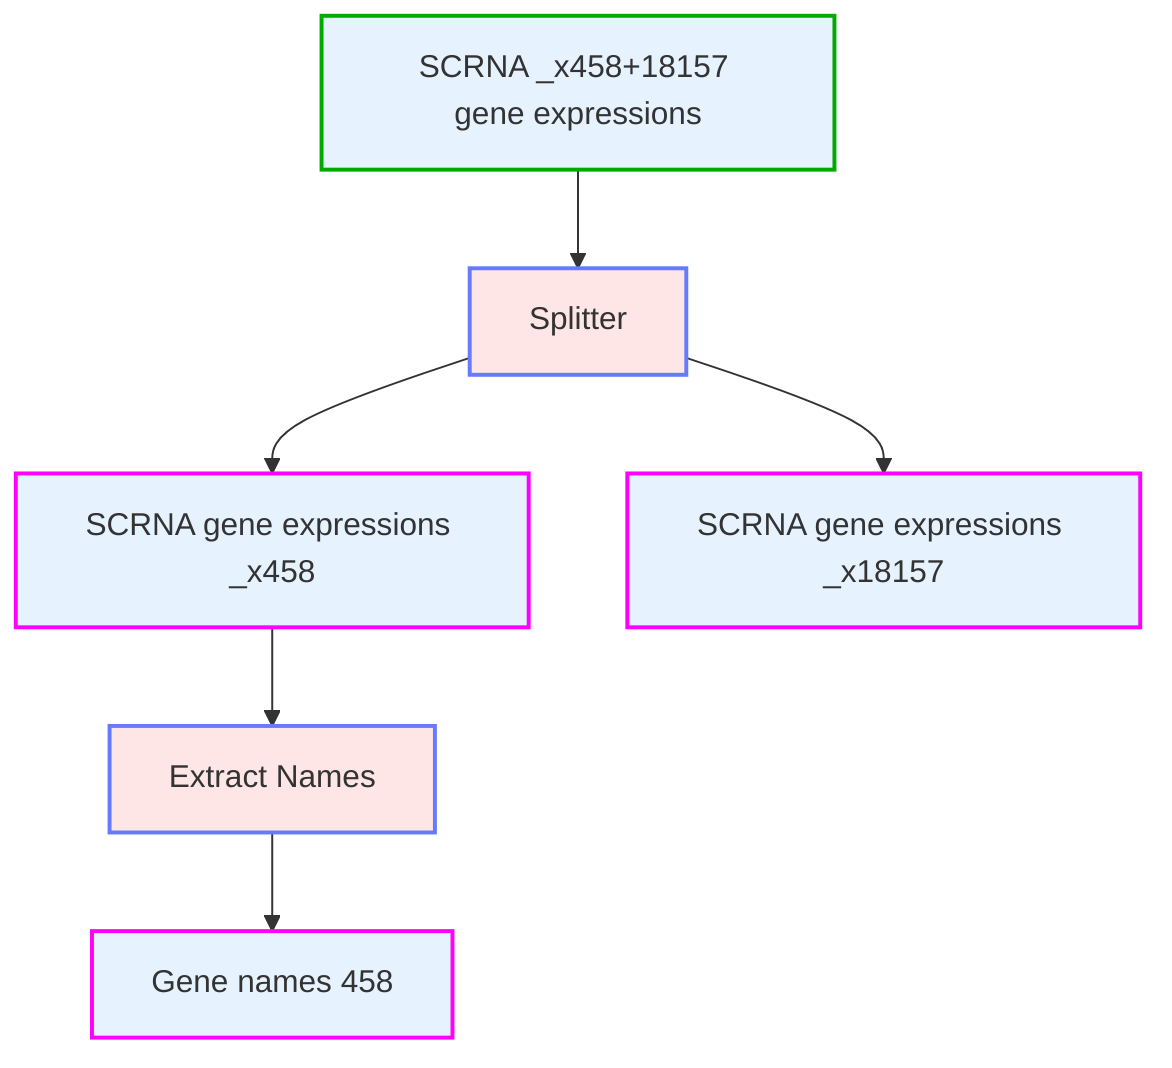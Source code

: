 %%{init: {'themeVariables': {'nodeTextColor':'#000'}}}%%
flowchart TD
    classDef data fill:#e6f3ff,stroke:#66b3ff,stroke-width:2px
    classDef op fill:#ffe6e6,stroke:#667aff,stroke-width:2px,shape:round-rect
    classDef inputData fill:#e6f3ff,stroke:#00AA00,stroke-width:2px
    classDef outputData fill:#e6f3ff,stroke:#FF00FF,stroke-width:2px
    
    data14["SCRNA _x458+18157 gene expressions"]:::inputData
    op9["Splitter"]:::op
    data15["SCRNA gene expressions _x458"]:::outputData
    data16["SCRNA gene expressions _x18157"]:::outputData
    data14 --> op9 --> data15 & data16
    data17["Gene names 458"]:::outputData
    op10["Extract Names"]:::op
    data15 --> op10 --> data17